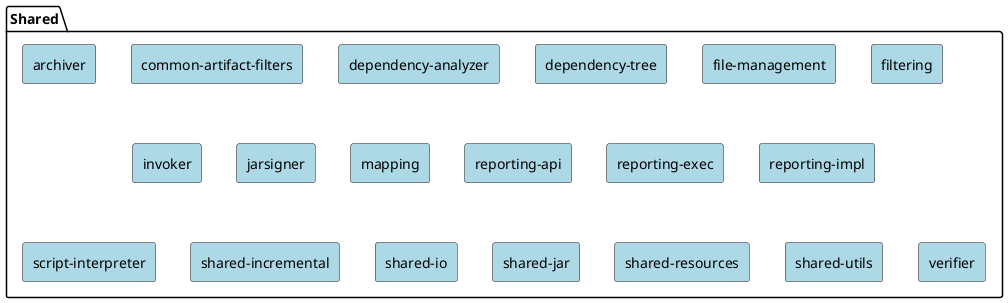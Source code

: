 /'
Licensed to the Apache Software Foundation (ASF) under one
or more contributor license agreements.  See the NOTICE file
distributed with this work for additional information
regarding copyright ownership.  The ASF licenses this file
to you under the Apache License, Version 2.0 (the
"License"); you may not use this file except in compliance
with the License.  You may obtain a copy of the License at

  http://www.apache.org/licenses/LICENSE-2.0

Unless required by applicable law or agreed to in writing,
software distributed under the License is distributed on an
"AS IS" BASIS, WITHOUT WARRANTIES OR CONDITIONS OF ANY
KIND, either express or implied.  See the License for the
specific language governing permissions and limitations
under the License.
'/
@startuml

<style>

    rectangle {
        BackgroundColor LightBlue
    }
}
</style>

package "Shared" {

  rectangle "archiver"
  rectangle "common-artifact-filters"
  rectangle "dependency-analyzer"
  rectangle "dependency-tree"
  rectangle "file-management"
  rectangle "filtering"
  rectangle "invoker"
  rectangle "jarsigner"
  rectangle "mapping"
  rectangle "reporting-api"
  rectangle "reporting-exec"
  rectangle "reporting-impl"
  rectangle "script-interpreter"
  rectangle "shared-incremental"
  rectangle "shared-io"
  rectangle "shared-jar"
  rectangle "shared-resources"
  rectangle "shared-utils"
  rectangle "verifier"
}

'hidden dependencies to change layout
"archiver" -[hidden]> "common-artifact-filters"
"common-artifact-filters"  -[hidden]> "dependency-analyzer"
"dependency-analyzer" -[hidden]> "dependency-tree"
"dependency-tree" -[hidden]> "file-management"
"file-management" -[hidden]> "filtering"

"filtering" -[hidden]down-> "invoker"
"invoker" -[hidden]> "jarsigner"
"jarsigner" -[hidden]> "mapping"
"mapping" -[hidden]> "reporting-api"
"reporting-api" -[hidden]> "reporting-exec"
"reporting-exec" -[hidden]> "reporting-impl"

"reporting-api" -[hidden]down-> "script-interpreter"
"script-interpreter" -[hidden]> "shared-incremental"
"shared-incremental" -[hidden]> "shared-io"
"shared-io" -[hidden]> "shared-jar"
"shared-jar" -[hidden]> "shared-resources"
"shared-resources" -[hidden]> "shared-utils"
"shared-utils" -[hidden]> "verifier"


url of "archiver" is [[https://github.com/apache/maven-archiver]]
url of "common-artifact-filters" is [[https://github.com/apache/maven-common-artifact-filters]]
url of "dependency-analyzer" is [[https://github.com/apache/maven-dependency-analyzer]]
url of "dependency-tree" is [[https://github.com/apache/maven-dependency-tree]]
url of "file-management" is [[https://github.com/apache/maven-file-management]]
url of "filtering" is [[https://github.com/apache/maven-filtering]]
url of "invoker" is [[https://github.com/apache/maven-invoker]]
url of "jarsigner" is [[https://github.com/apache/maven-jarsigner]]
url of "mapping" is [[https://github.com/apache/maven-mapping]]
url of "reporting-api" is [[https://github.com/apache/maven-reporting-api]]
url of "reporting-exec" is [[https://github.com/apache/maven-reporting-exec]]
url of "reporting-impl" is [[https://github.com/apache/maven-reporting-impl]]
url of "script-interpreter" is [[https://github.com/apache/maven-script-interpreter]]
url of "shared-incremental" is [[https://github.com/apache/maven-shared-incremental]]
url of "shared-io" is [[https://github.com/apache/maven-shared-io]]
url of "shared-jar" is [[https://github.com/apache/maven-shared-jar]]
url of "shared-resources" is [[https://github.com/apache/maven-shared-resources]]
url of "shared-utils" is [[https://github.com/apache/maven-shared-utils]]
url of "verifier" is [[https://github.com/apache/maven-verifier]]
@enduml

